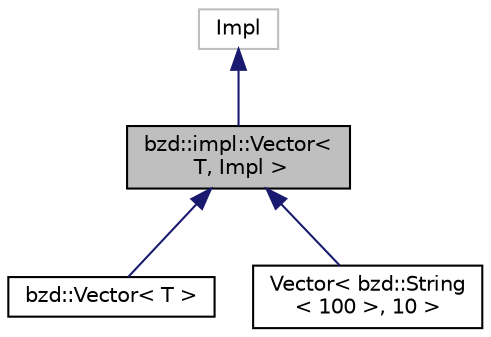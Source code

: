 digraph "bzd::impl::Vector&lt; T, Impl &gt;"
{
  edge [fontname="Helvetica",fontsize="10",labelfontname="Helvetica",labelfontsize="10"];
  node [fontname="Helvetica",fontsize="10",shape=record];
  Node0 [label="bzd::impl::Vector\<\l T, Impl \>",height=0.2,width=0.4,color="black", fillcolor="grey75", style="filled", fontcolor="black"];
  Node1 -> Node0 [dir="back",color="midnightblue",fontsize="10",style="solid"];
  Node1 [label="Impl",height=0.2,width=0.4,color="grey75", fillcolor="white", style="filled"];
  Node0 -> Node2 [dir="back",color="midnightblue",fontsize="10",style="solid"];
  Node2 [label="bzd::Vector\< T \>",height=0.2,width=0.4,color="black", fillcolor="white", style="filled",URL="$classbzd_1_1Vector.html"];
  Node0 -> Node3 [dir="back",color="midnightblue",fontsize="10",style="solid"];
  Node3 [label="Vector\< bzd::String\l\< 100 \>, 10 \>",height=0.2,width=0.4,color="black", fillcolor="white", style="filled",URL="$classbzd_1_1Vector.html"];
}
